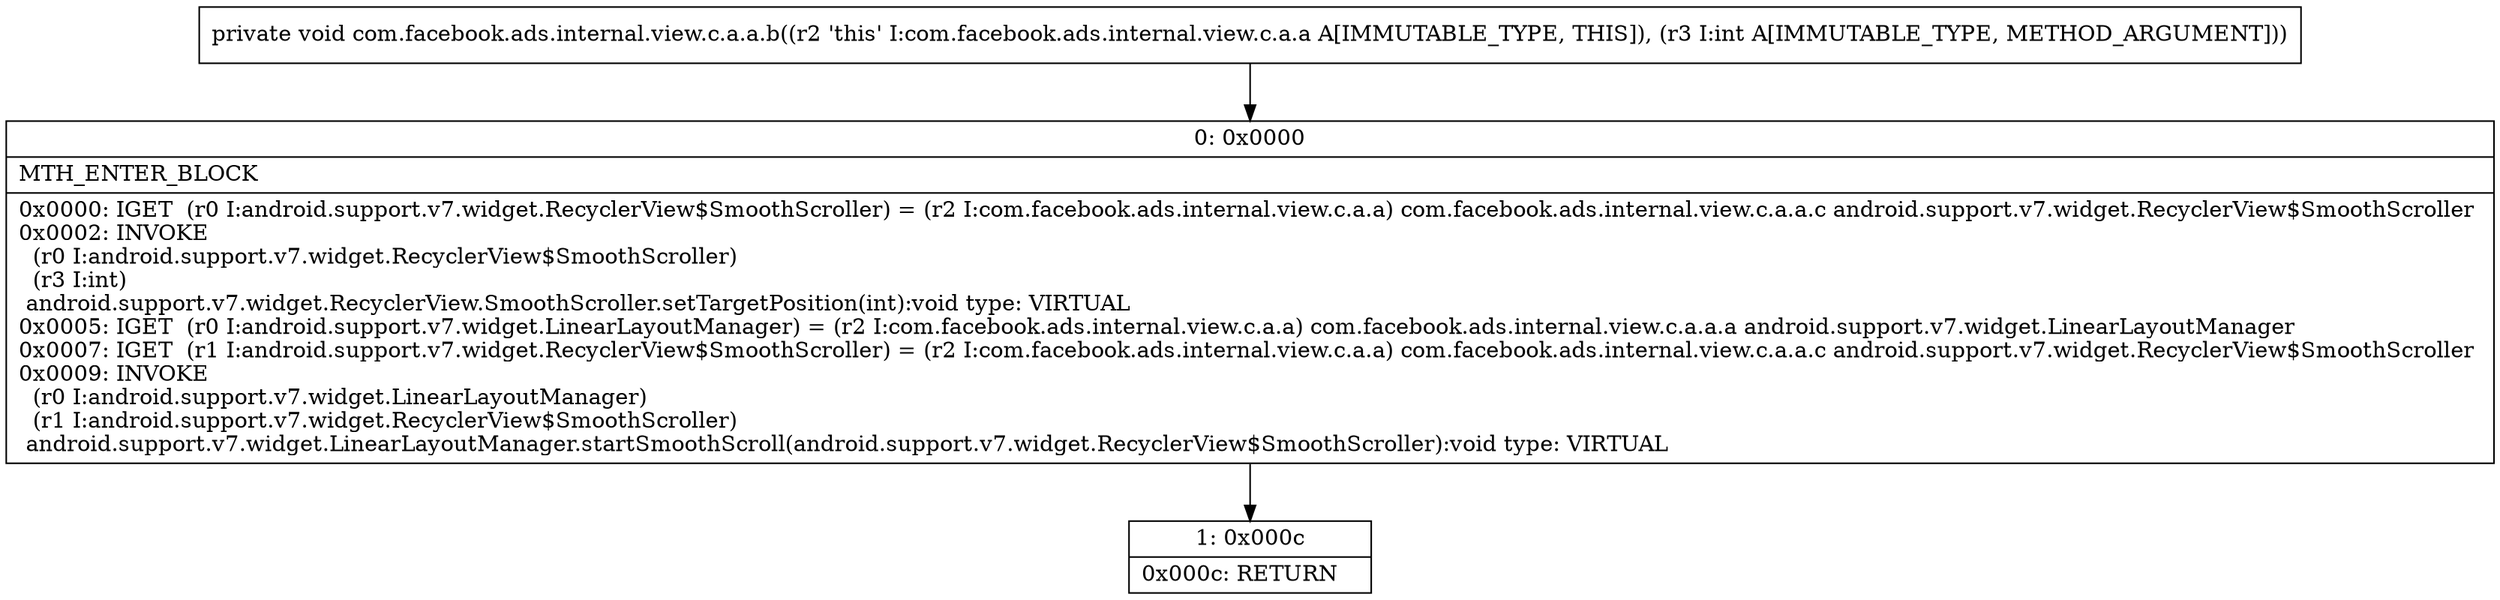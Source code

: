 digraph "CFG forcom.facebook.ads.internal.view.c.a.a.b(I)V" {
Node_0 [shape=record,label="{0\:\ 0x0000|MTH_ENTER_BLOCK\l|0x0000: IGET  (r0 I:android.support.v7.widget.RecyclerView$SmoothScroller) = (r2 I:com.facebook.ads.internal.view.c.a.a) com.facebook.ads.internal.view.c.a.a.c android.support.v7.widget.RecyclerView$SmoothScroller \l0x0002: INVOKE  \l  (r0 I:android.support.v7.widget.RecyclerView$SmoothScroller)\l  (r3 I:int)\l android.support.v7.widget.RecyclerView.SmoothScroller.setTargetPosition(int):void type: VIRTUAL \l0x0005: IGET  (r0 I:android.support.v7.widget.LinearLayoutManager) = (r2 I:com.facebook.ads.internal.view.c.a.a) com.facebook.ads.internal.view.c.a.a.a android.support.v7.widget.LinearLayoutManager \l0x0007: IGET  (r1 I:android.support.v7.widget.RecyclerView$SmoothScroller) = (r2 I:com.facebook.ads.internal.view.c.a.a) com.facebook.ads.internal.view.c.a.a.c android.support.v7.widget.RecyclerView$SmoothScroller \l0x0009: INVOKE  \l  (r0 I:android.support.v7.widget.LinearLayoutManager)\l  (r1 I:android.support.v7.widget.RecyclerView$SmoothScroller)\l android.support.v7.widget.LinearLayoutManager.startSmoothScroll(android.support.v7.widget.RecyclerView$SmoothScroller):void type: VIRTUAL \l}"];
Node_1 [shape=record,label="{1\:\ 0x000c|0x000c: RETURN   \l}"];
MethodNode[shape=record,label="{private void com.facebook.ads.internal.view.c.a.a.b((r2 'this' I:com.facebook.ads.internal.view.c.a.a A[IMMUTABLE_TYPE, THIS]), (r3 I:int A[IMMUTABLE_TYPE, METHOD_ARGUMENT])) }"];
MethodNode -> Node_0;
Node_0 -> Node_1;
}

